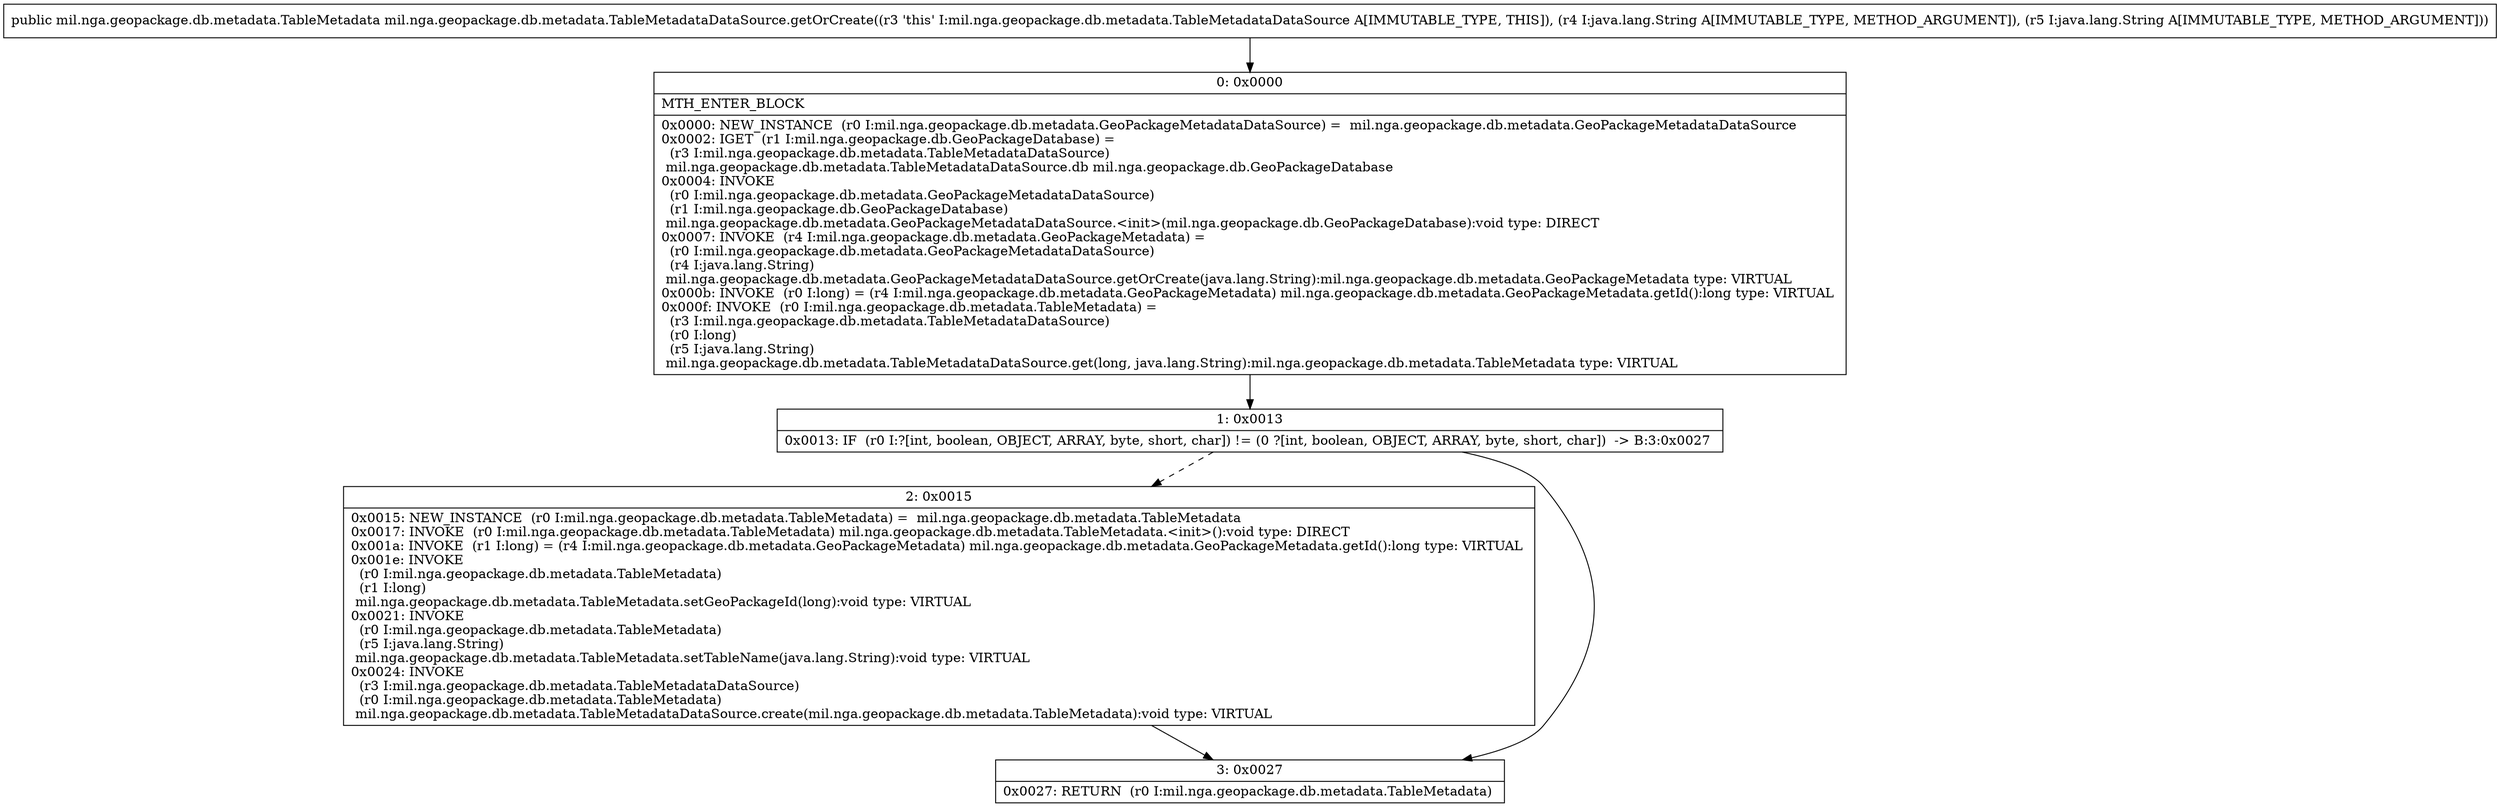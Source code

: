 digraph "CFG formil.nga.geopackage.db.metadata.TableMetadataDataSource.getOrCreate(Ljava\/lang\/String;Ljava\/lang\/String;)Lmil\/nga\/geopackage\/db\/metadata\/TableMetadata;" {
Node_0 [shape=record,label="{0\:\ 0x0000|MTH_ENTER_BLOCK\l|0x0000: NEW_INSTANCE  (r0 I:mil.nga.geopackage.db.metadata.GeoPackageMetadataDataSource) =  mil.nga.geopackage.db.metadata.GeoPackageMetadataDataSource \l0x0002: IGET  (r1 I:mil.nga.geopackage.db.GeoPackageDatabase) = \l  (r3 I:mil.nga.geopackage.db.metadata.TableMetadataDataSource)\l mil.nga.geopackage.db.metadata.TableMetadataDataSource.db mil.nga.geopackage.db.GeoPackageDatabase \l0x0004: INVOKE  \l  (r0 I:mil.nga.geopackage.db.metadata.GeoPackageMetadataDataSource)\l  (r1 I:mil.nga.geopackage.db.GeoPackageDatabase)\l mil.nga.geopackage.db.metadata.GeoPackageMetadataDataSource.\<init\>(mil.nga.geopackage.db.GeoPackageDatabase):void type: DIRECT \l0x0007: INVOKE  (r4 I:mil.nga.geopackage.db.metadata.GeoPackageMetadata) = \l  (r0 I:mil.nga.geopackage.db.metadata.GeoPackageMetadataDataSource)\l  (r4 I:java.lang.String)\l mil.nga.geopackage.db.metadata.GeoPackageMetadataDataSource.getOrCreate(java.lang.String):mil.nga.geopackage.db.metadata.GeoPackageMetadata type: VIRTUAL \l0x000b: INVOKE  (r0 I:long) = (r4 I:mil.nga.geopackage.db.metadata.GeoPackageMetadata) mil.nga.geopackage.db.metadata.GeoPackageMetadata.getId():long type: VIRTUAL \l0x000f: INVOKE  (r0 I:mil.nga.geopackage.db.metadata.TableMetadata) = \l  (r3 I:mil.nga.geopackage.db.metadata.TableMetadataDataSource)\l  (r0 I:long)\l  (r5 I:java.lang.String)\l mil.nga.geopackage.db.metadata.TableMetadataDataSource.get(long, java.lang.String):mil.nga.geopackage.db.metadata.TableMetadata type: VIRTUAL \l}"];
Node_1 [shape=record,label="{1\:\ 0x0013|0x0013: IF  (r0 I:?[int, boolean, OBJECT, ARRAY, byte, short, char]) != (0 ?[int, boolean, OBJECT, ARRAY, byte, short, char])  \-\> B:3:0x0027 \l}"];
Node_2 [shape=record,label="{2\:\ 0x0015|0x0015: NEW_INSTANCE  (r0 I:mil.nga.geopackage.db.metadata.TableMetadata) =  mil.nga.geopackage.db.metadata.TableMetadata \l0x0017: INVOKE  (r0 I:mil.nga.geopackage.db.metadata.TableMetadata) mil.nga.geopackage.db.metadata.TableMetadata.\<init\>():void type: DIRECT \l0x001a: INVOKE  (r1 I:long) = (r4 I:mil.nga.geopackage.db.metadata.GeoPackageMetadata) mil.nga.geopackage.db.metadata.GeoPackageMetadata.getId():long type: VIRTUAL \l0x001e: INVOKE  \l  (r0 I:mil.nga.geopackage.db.metadata.TableMetadata)\l  (r1 I:long)\l mil.nga.geopackage.db.metadata.TableMetadata.setGeoPackageId(long):void type: VIRTUAL \l0x0021: INVOKE  \l  (r0 I:mil.nga.geopackage.db.metadata.TableMetadata)\l  (r5 I:java.lang.String)\l mil.nga.geopackage.db.metadata.TableMetadata.setTableName(java.lang.String):void type: VIRTUAL \l0x0024: INVOKE  \l  (r3 I:mil.nga.geopackage.db.metadata.TableMetadataDataSource)\l  (r0 I:mil.nga.geopackage.db.metadata.TableMetadata)\l mil.nga.geopackage.db.metadata.TableMetadataDataSource.create(mil.nga.geopackage.db.metadata.TableMetadata):void type: VIRTUAL \l}"];
Node_3 [shape=record,label="{3\:\ 0x0027|0x0027: RETURN  (r0 I:mil.nga.geopackage.db.metadata.TableMetadata) \l}"];
MethodNode[shape=record,label="{public mil.nga.geopackage.db.metadata.TableMetadata mil.nga.geopackage.db.metadata.TableMetadataDataSource.getOrCreate((r3 'this' I:mil.nga.geopackage.db.metadata.TableMetadataDataSource A[IMMUTABLE_TYPE, THIS]), (r4 I:java.lang.String A[IMMUTABLE_TYPE, METHOD_ARGUMENT]), (r5 I:java.lang.String A[IMMUTABLE_TYPE, METHOD_ARGUMENT])) }"];
MethodNode -> Node_0;
Node_0 -> Node_1;
Node_1 -> Node_2[style=dashed];
Node_1 -> Node_3;
Node_2 -> Node_3;
}


